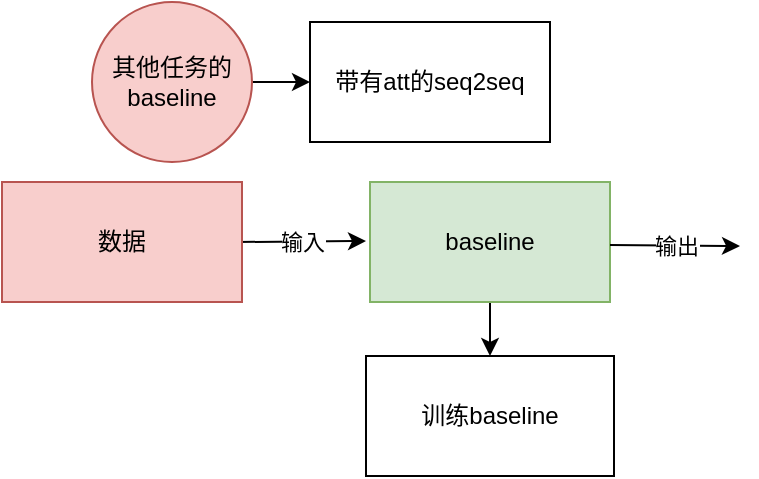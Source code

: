 <mxfile version="16.5.1" type="device"><diagram id="kqgTbqow6zL25VhIztb5" name="第 1 页"><mxGraphModel dx="1014" dy="660" grid="0" gridSize="10" guides="1" tooltips="1" connect="1" arrows="1" fold="1" page="1" pageScale="1" pageWidth="1169" pageHeight="1654" math="0" shadow="0"><root><mxCell id="0"/><mxCell id="1" parent="0"/><mxCell id="swxIdhcn_V5sGx7cj4Wf-14" style="edgeStyle=orthogonalEdgeStyle;rounded=0;orthogonalLoop=1;jettySize=auto;html=1;exitX=0.5;exitY=1;exitDx=0;exitDy=0;entryX=0.5;entryY=0;entryDx=0;entryDy=0;" edge="1" parent="1" source="swxIdhcn_V5sGx7cj4Wf-1" target="swxIdhcn_V5sGx7cj4Wf-10"><mxGeometry relative="1" as="geometry"/></mxCell><mxCell id="swxIdhcn_V5sGx7cj4Wf-1" value="baseline" style="rounded=0;whiteSpace=wrap;html=1;fillColor=#d5e8d4;strokeColor=#82b366;" vertex="1" parent="1"><mxGeometry x="324" y="205" width="120" height="60" as="geometry"/></mxCell><mxCell id="swxIdhcn_V5sGx7cj4Wf-2" value="" style="endArrow=classic;html=1;rounded=0;" edge="1" parent="1"><mxGeometry relative="1" as="geometry"><mxPoint x="258" y="235" as="sourcePoint"/><mxPoint x="322" y="234.5" as="targetPoint"/></mxGeometry></mxCell><mxCell id="swxIdhcn_V5sGx7cj4Wf-3" value="输入" style="edgeLabel;resizable=0;html=1;align=center;verticalAlign=middle;" connectable="0" vertex="1" parent="swxIdhcn_V5sGx7cj4Wf-2"><mxGeometry relative="1" as="geometry"/></mxCell><mxCell id="swxIdhcn_V5sGx7cj4Wf-8" value="" style="endArrow=classic;html=1;rounded=0;" edge="1" parent="1"><mxGeometry relative="1" as="geometry"><mxPoint x="444" y="236.5" as="sourcePoint"/><mxPoint x="509" y="237" as="targetPoint"/></mxGeometry></mxCell><mxCell id="swxIdhcn_V5sGx7cj4Wf-9" value="输出" style="edgeLabel;resizable=0;html=1;align=center;verticalAlign=middle;" connectable="0" vertex="1" parent="swxIdhcn_V5sGx7cj4Wf-8"><mxGeometry relative="1" as="geometry"/></mxCell><mxCell id="swxIdhcn_V5sGx7cj4Wf-10" value="训练baseline" style="rounded=0;whiteSpace=wrap;html=1;" vertex="1" parent="1"><mxGeometry x="322" y="292" width="124" height="60" as="geometry"/></mxCell><mxCell id="swxIdhcn_V5sGx7cj4Wf-13" value="数据" style="rounded=0;whiteSpace=wrap;html=1;fillColor=#f8cecc;strokeColor=#b85450;" vertex="1" parent="1"><mxGeometry x="140" y="205" width="120" height="60" as="geometry"/></mxCell><mxCell id="swxIdhcn_V5sGx7cj4Wf-18" style="edgeStyle=orthogonalEdgeStyle;rounded=0;orthogonalLoop=1;jettySize=auto;html=1;exitX=1;exitY=0.5;exitDx=0;exitDy=0;entryX=0;entryY=0.5;entryDx=0;entryDy=0;" edge="1" parent="1" source="swxIdhcn_V5sGx7cj4Wf-15" target="swxIdhcn_V5sGx7cj4Wf-17"><mxGeometry relative="1" as="geometry"/></mxCell><mxCell id="swxIdhcn_V5sGx7cj4Wf-15" value="其他任务的baseline" style="ellipse;whiteSpace=wrap;html=1;aspect=fixed;fillColor=#f8cecc;strokeColor=#b85450;" vertex="1" parent="1"><mxGeometry x="185" y="115" width="80" height="80" as="geometry"/></mxCell><mxCell id="swxIdhcn_V5sGx7cj4Wf-17" value="带有att的seq2seq" style="rounded=0;whiteSpace=wrap;html=1;" vertex="1" parent="1"><mxGeometry x="294" y="125" width="120" height="60" as="geometry"/></mxCell></root></mxGraphModel></diagram></mxfile>